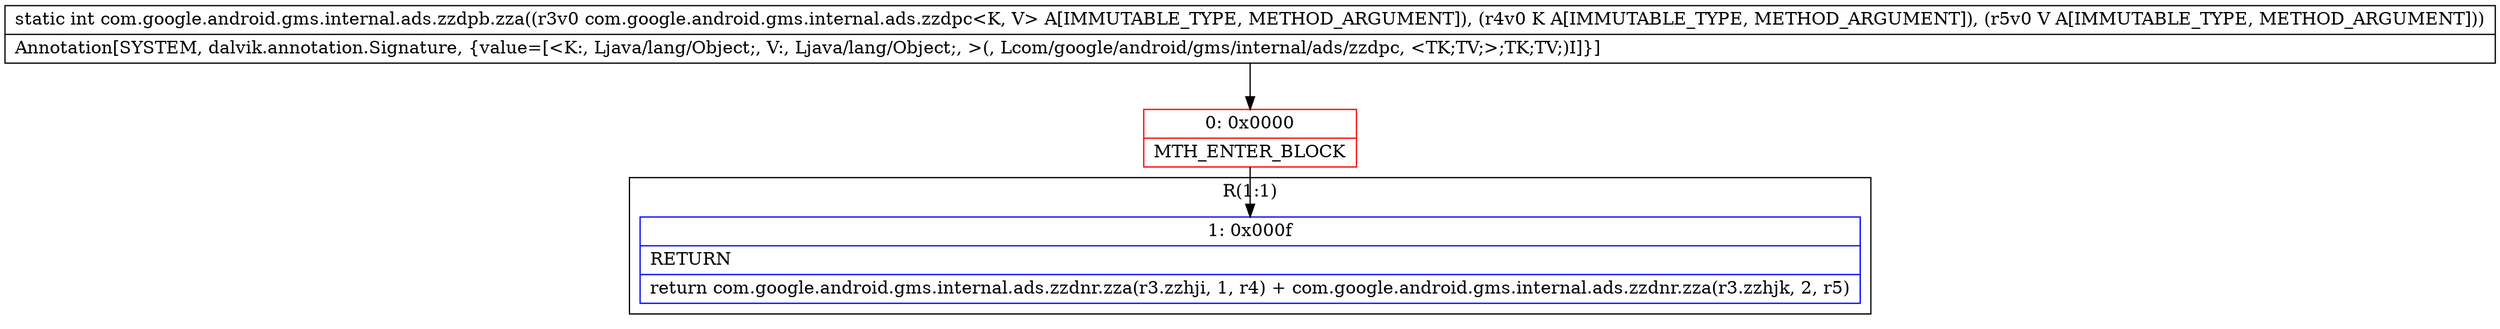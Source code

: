 digraph "CFG forcom.google.android.gms.internal.ads.zzdpb.zza(Lcom\/google\/android\/gms\/internal\/ads\/zzdpc;Ljava\/lang\/Object;Ljava\/lang\/Object;)I" {
subgraph cluster_Region_1375925838 {
label = "R(1:1)";
node [shape=record,color=blue];
Node_1 [shape=record,label="{1\:\ 0x000f|RETURN\l|return com.google.android.gms.internal.ads.zzdnr.zza(r3.zzhji, 1, r4) + com.google.android.gms.internal.ads.zzdnr.zza(r3.zzhjk, 2, r5)\l}"];
}
Node_0 [shape=record,color=red,label="{0\:\ 0x0000|MTH_ENTER_BLOCK\l}"];
MethodNode[shape=record,label="{static int com.google.android.gms.internal.ads.zzdpb.zza((r3v0 com.google.android.gms.internal.ads.zzdpc\<K, V\> A[IMMUTABLE_TYPE, METHOD_ARGUMENT]), (r4v0 K A[IMMUTABLE_TYPE, METHOD_ARGUMENT]), (r5v0 V A[IMMUTABLE_TYPE, METHOD_ARGUMENT]))  | Annotation[SYSTEM, dalvik.annotation.Signature, \{value=[\<K:, Ljava\/lang\/Object;, V:, Ljava\/lang\/Object;, \>(, Lcom\/google\/android\/gms\/internal\/ads\/zzdpc, \<TK;TV;\>;TK;TV;)I]\}]\l}"];
MethodNode -> Node_0;
Node_0 -> Node_1;
}

